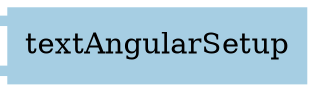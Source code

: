 digraph dependencies {
  node[shape="component",style="filled",colorscheme=paired12]


    node[shape="component"]
    "textAngularSetup"[label="textAngularSetup", color=1]

    


    node[shape="ellipse"]
    


    

    

    

    node[shape="cds"]
    

    









    node[shape="ellipse",style="filled", color=9]
    

    


    

    

    

    


}
